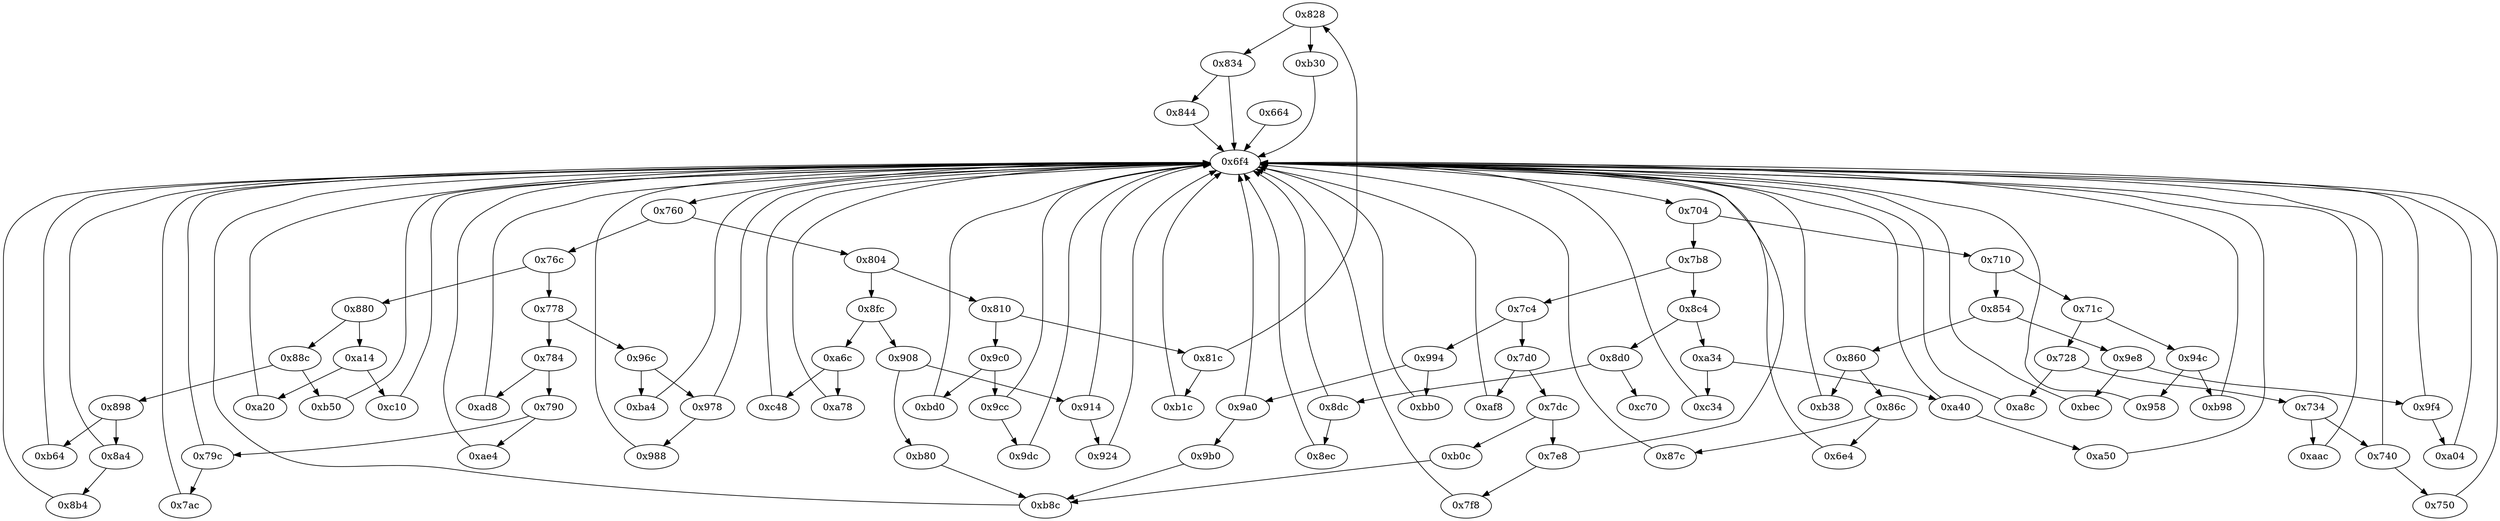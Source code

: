 strict digraph "" {
	"0x828"	 [opcode="[u'ldr', u'cmp', u'b']"];
	"0xb30"	 [opcode="[u'ldr', u'b']"];
	"0x828" -> "0xb30";
	"0x834"	 [opcode="[u'ldr', u'cmp', u'mov', u'b']"];
	"0x828" -> "0x834";
	"0xc10"	 [opcode="[u'ldr', u'mov', u'mov', u'bl', u'mov', u'ldr', u'ldr', u'mov', u'b']"];
	"0x6f4"	 [opcode="[u'mov', u'ldr', u'cmp', u'b']"];
	"0xc10" -> "0x6f4";
	"0x8b4"	 [opcode="[u'ldr', u'ldr', u'mov', u'b']"];
	"0x8b4" -> "0x6f4";
	"0xaac"	 [opcode="[u'ldr', u'ldr', u'add', u'add', u'asr', u'str', u'ldr', u'add', u'str', u'ldr', u'b']"];
	"0xaac" -> "0x6f4";
	"0x9f4"	 [opcode="[u'ldr', u'cmp', u'mov', u'b']"];
	"0x9f4" -> "0x6f4";
	"0xa04"	 [opcode="[u'ldr', u'ldr', u'add', u'b']"];
	"0x9f4" -> "0xa04";
	"0x924"	 [opcode="[u'ldr', u'str', u'str', u'ldr', u'ldr', u'ldr', u'ldr', u'cmp', u'mov', u'b']"];
	"0x924" -> "0x6f4";
	"0x844"	 [opcode="[u'ldr', u'mov', u'mov', u'b']"];
	"0x844" -> "0x6f4";
	"0x958"	 [opcode="[u'ldr', u'cmp', u'mov', u'ldr', u'b']"];
	"0x958" -> "0x6f4";
	"0xba4"	 [opcode="[u'ldr', u'ldr', u'b']"];
	"0xba4" -> "0x6f4";
	"0x750"	 [opcode="[u'ldr', u'str', u'ldr', u'b']"];
	"0x750" -> "0x6f4";
	"0x7ac"	 [opcode="[u'ldr', u'mov', u'b']"];
	"0x7ac" -> "0x6f4";
	"0xb50"	 [opcode="[u'ldr', u'add', u'str', u'ldr', u'b']"];
	"0xb50" -> "0x6f4";
	"0x9e8"	 [opcode="[u'ldr', u'cmp', u'b']"];
	"0x9e8" -> "0x9f4";
	"0xbec"	 [opcode="[u'ldr', u'mov', u'mov', u'bl', u'mov', u'ldr', u'ldr', u'mov', u'b']"];
	"0x9e8" -> "0xbec";
	"0xa6c"	 [opcode="[u'ldr', u'cmp', u'b']"];
	"0xc48"	 [opcode="[u'str', u'str', u'mov', u'ldr', u'ldr', u'ldr', u'cmp', u'ldr', u'mov', u'b']"];
	"0xa6c" -> "0xc48";
	"0xa78"	 [opcode="[u'ldr', u'cmp', u'mov', u'ldr', u'b']"];
	"0xa6c" -> "0xa78";
	"0x810"	 [opcode="[u'ldr', u'cmp', u'b']"];
	"0x9c0"	 [opcode="[u'ldr', u'cmp', u'b']"];
	"0x810" -> "0x9c0";
	"0x81c"	 [opcode="[u'ldr', u'cmp', u'b']"];
	"0x810" -> "0x81c";
	"0x8c4"	 [opcode="[u'ldr', u'cmp', u'b']"];
	"0x8d0"	 [opcode="[u'ldr', u'cmp', u'b']"];
	"0x8c4" -> "0x8d0";
	"0xa34"	 [opcode="[u'ldr', u'cmp', u'b']"];
	"0x8c4" -> "0xa34";
	"0x994"	 [opcode="[u'ldr', u'cmp', u'b']"];
	"0x9a0"	 [opcode="[u'ldr', u'cmp', u'mov', u'b']"];
	"0x994" -> "0x9a0";
	"0xbb0"	 [opcode="[u'ldr', u'ldr', u'cmp', u'mov', u'mov', u'strb', u'ldr', u'b']"];
	"0x994" -> "0xbb0";
	"0x664"	 [opcode="[u'push', u'add', u'sub', u'str', u'mov', u'ldr', u'sub', u'ldr', u'ldr', u'str', u'sub', u'str', u'str', u'sub', u'str', u'ldr', \
u'ldr', u'str', u'ldr', u'ldr', u'ldr', u'str', u'ldr', u'str', u'str', u'ldr', u'add', u'str', u'ldr', u'add', u'str', u'b']"];
	"0x664" -> "0x6f4";
	"0x914"	 [opcode="[u'ldr', u'cmp', u'mov', u'b']"];
	"0x914" -> "0x924";
	"0x914" -> "0x6f4";
	"0x854"	 [opcode="[u'ldr', u'cmp', u'b']"];
	"0x854" -> "0x9e8";
	"0x860"	 [opcode="[u'ldr', u'cmp', u'b']"];
	"0x854" -> "0x860";
	"0x740"	 [opcode="[u'ldr', u'cmp', u'mov', u'b']"];
	"0x740" -> "0x750";
	"0x740" -> "0x6f4";
	"0x87c"	 [opcode="[u'b']"];
	"0x87c" -> "0x6f4";
	"0x9cc"	 [opcode="[u'ldr', u'cmp', u'mov', u'b']"];
	"0x9dc"	 [opcode="[u'str', u'ldr', u'b']"];
	"0x9cc" -> "0x9dc";
	"0x9cc" -> "0x6f4";
	"0xa40"	 [opcode="[u'ldr', u'cmp', u'mov', u'b']"];
	"0xa40" -> "0x6f4";
	"0xa50"	 [opcode="[u'ldr', u'ldrb', u'ldr', u'add', u'str', u'ldr', u'b']"];
	"0xa40" -> "0xa50";
	"0x8ec"	 [opcode="[u'ldr', u'ldr', u'mov', u'b']"];
	"0x8ec" -> "0x6f4";
	"0xbd0"	 [opcode="[u'ldr', u'cmp', u'mov', u'mov', u'strb', u'ldr', u'b']"];
	"0xbd0" -> "0x6f4";
	"0x988"	 [opcode="[u'ldr', u'mov', u'b']"];
	"0x988" -> "0x6f4";
	"0xc34"	 [opcode="[u'ldr', u'ldr', u'str', u'ldr', u'b']"];
	"0xc34" -> "0x6f4";
	"0x8dc"	 [opcode="[u'ldr', u'cmp', u'mov', u'b']"];
	"0x8d0" -> "0x8dc";
	"0xc70"	 [opcode="[u'ldr', u'ldr', u'ldr', u'ldr', u'sub', u'mov', u'sub', u'pop']"];
	"0x8d0" -> "0xc70";
	"0x79c"	 [opcode="[u'ldr', u'cmp', u'mov', u'b']"];
	"0x79c" -> "0x7ac";
	"0x79c" -> "0x6f4";
	"0x7c4"	 [opcode="[u'ldr', u'cmp', u'b']"];
	"0x7c4" -> "0x994";
	"0x7d0"	 [opcode="[u'ldr', u'cmp', u'b']"];
	"0x7c4" -> "0x7d0";
	"0x908"	 [opcode="[u'ldr', u'cmp', u'b']"];
	"0x908" -> "0x914";
	"0xb80"	 [opcode="[u'ldrb', u'ldr', u'ldr']"];
	"0x908" -> "0xb80";
	"0x778"	 [opcode="[u'ldr', u'cmp', u'b']"];
	"0x784"	 [opcode="[u'ldr', u'cmp', u'b']"];
	"0x778" -> "0x784";
	"0x96c"	 [opcode="[u'ldr', u'cmp', u'b']"];
	"0x778" -> "0x96c";
	"0x76c"	 [opcode="[u'ldr', u'cmp', u'b']"];
	"0x76c" -> "0x778";
	"0x880"	 [opcode="[u'ldr', u'cmp', u'b']"];
	"0x76c" -> "0x880";
	"0xb38"	 [opcode="[u'ldr', u'ldr', u'add', u'str', u'ldr', u'b']"];
	"0xb38" -> "0x6f4";
	"0xb30" -> "0x6f4";
	"0x86c"	 [opcode="[u'ldr', u'cmp', u'mov', u'b']"];
	"0x86c" -> "0x87c";
	"0x6e4"	 [opcode="[u'ldr', u'cmp', u'mov', u'ldr']"];
	"0x86c" -> "0x6e4";
	"0x710"	 [opcode="[u'ldr', u'cmp', u'b']"];
	"0x710" -> "0x854";
	"0x71c"	 [opcode="[u'ldr', u'cmp', u'b']"];
	"0x710" -> "0x71c";
	"0x790"	 [opcode="[u'ldr', u'cmp', u'b']"];
	"0x790" -> "0x79c";
	"0xae4"	 [opcode="[u'ldr', u'ldr', u'cmp', u'mov', u'b']"];
	"0x790" -> "0xae4";
	"0x8dc" -> "0x8ec";
	"0x8dc" -> "0x6f4";
	"0x7b8"	 [opcode="[u'ldr', u'cmp', u'b']"];
	"0x7b8" -> "0x8c4";
	"0x7b8" -> "0x7c4";
	"0x9dc" -> "0x6f4";
	"0x760"	 [opcode="[u'ldr', u'cmp', u'b']"];
	"0x6f4" -> "0x760";
	"0x704"	 [opcode="[u'ldr', u'cmp', u'b']"];
	"0x6f4" -> "0x704";
	"0xa34" -> "0xa40";
	"0xa34" -> "0xc34";
	"0x978"	 [opcode="[u'ldr', u'cmp', u'mov', u'b']"];
	"0x978" -> "0x988";
	"0x978" -> "0x6f4";
	"0x760" -> "0x76c";
	"0x804"	 [opcode="[u'ldr', u'cmp', u'b']"];
	"0x760" -> "0x804";
	"0x9c0" -> "0x9cc";
	"0x9c0" -> "0xbd0";
	"0x784" -> "0x790";
	"0xad8"	 [opcode="[u'ldr', u'ldr', u'b']"];
	"0x784" -> "0xad8";
	"0x9b0"	 [opcode="[u'ldrb', u'ldr', u'ldr', u'b']"];
	"0xb8c"	 [opcode="[u'cmp', u'mov', u'b']"];
	"0x9b0" -> "0xb8c";
	"0xb80" -> "0xb8c";
	"0xb1c"	 [opcode="[u'ldr', u'sub', u'str', u'ldr', u'b']"];
	"0xb1c" -> "0x6f4";
	"0x88c"	 [opcode="[u'ldr', u'cmp', u'b']"];
	"0x880" -> "0x88c";
	"0xa14"	 [opcode="[u'ldr', u'cmp', u'b']"];
	"0x880" -> "0xa14";
	"0xa20"	 [opcode="[u'ldr', u'cmp', u'mov', u'mov', u'b']"];
	"0xa20" -> "0x6f4";
	"0x804" -> "0x810";
	"0x8fc"	 [opcode="[u'ldr', u'cmp', u'b']"];
	"0x804" -> "0x8fc";
	"0x7e8"	 [opcode="[u'ldr', u'cmp', u'mov', u'b']"];
	"0x7e8" -> "0x6f4";
	"0x7f8"	 [opcode="[u'ldr', u'mov', u'b']"];
	"0x7e8" -> "0x7f8";
	"0x81c" -> "0x828";
	"0x81c" -> "0xb1c";
	"0x7dc"	 [opcode="[u'ldr', u'cmp', u'b']"];
	"0x7dc" -> "0x7e8";
	"0xb0c"	 [opcode="[u'ldrb', u'ldr', u'ldr', u'b']"];
	"0x7dc" -> "0xb0c";
	"0xb8c" -> "0x6f4";
	"0x88c" -> "0xb50";
	"0x898"	 [opcode="[u'ldr', u'cmp', u'b']"];
	"0x88c" -> "0x898";
	"0xc48" -> "0x6f4";
	"0x9a0" -> "0x6f4";
	"0x9a0" -> "0x9b0";
	"0x8fc" -> "0xa6c";
	"0x8fc" -> "0x908";
	"0xb64"	 [opcode="[u'ldr', u'ldr', u'ldr', u'ldrb', u'str', u'ldr', u'b']"];
	"0x898" -> "0xb64";
	"0x8a4"	 [opcode="[u'ldr', u'cmp', u'mov', u'b']"];
	"0x898" -> "0x8a4";
	"0xb98"	 [opcode="[u'ldr', u'mov', u'b']"];
	"0xb98" -> "0x6f4";
	"0xb0c" -> "0xb8c";
	"0xa14" -> "0xc10";
	"0xa14" -> "0xa20";
	"0x704" -> "0x710";
	"0x704" -> "0x7b8";
	"0xbec" -> "0x6f4";
	"0x7d0" -> "0x7dc";
	"0xaf8"	 [opcode="[u'ldr', u'ldr', u'str', u'ldr', u'b']"];
	"0x7d0" -> "0xaf8";
	"0xbb0" -> "0x6f4";
	"0x94c"	 [opcode="[u'ldr', u'cmp', u'b']"];
	"0x71c" -> "0x94c";
	"0x728"	 [opcode="[u'ldr', u'cmp', u'b']"];
	"0x71c" -> "0x728";
	"0x96c" -> "0xba4";
	"0x96c" -> "0x978";
	"0xaf8" -> "0x6f4";
	"0xa04" -> "0x6f4";
	"0x860" -> "0xb38";
	"0x860" -> "0x86c";
	"0xb64" -> "0x6f4";
	"0x6e4" -> "0x6f4";
	"0x734"	 [opcode="[u'ldr', u'cmp', u'b']"];
	"0x734" -> "0xaac";
	"0x734" -> "0x740";
	"0xae4" -> "0x6f4";
	"0x94c" -> "0x958";
	"0x94c" -> "0xb98";
	"0xa78" -> "0x6f4";
	"0x8a4" -> "0x8b4";
	"0x8a4" -> "0x6f4";
	"0xa50" -> "0x6f4";
	"0x7f8" -> "0x6f4";
	"0x728" -> "0x734";
	"0xa8c"	 [opcode="[u'ldr', u'ldr', u'cmp', u'mov', u'mov', u'strb', u'ldr', u'b']"];
	"0x728" -> "0xa8c";
	"0x834" -> "0x844";
	"0x834" -> "0x6f4";
	"0xad8" -> "0x6f4";
	"0xa8c" -> "0x6f4";
}
